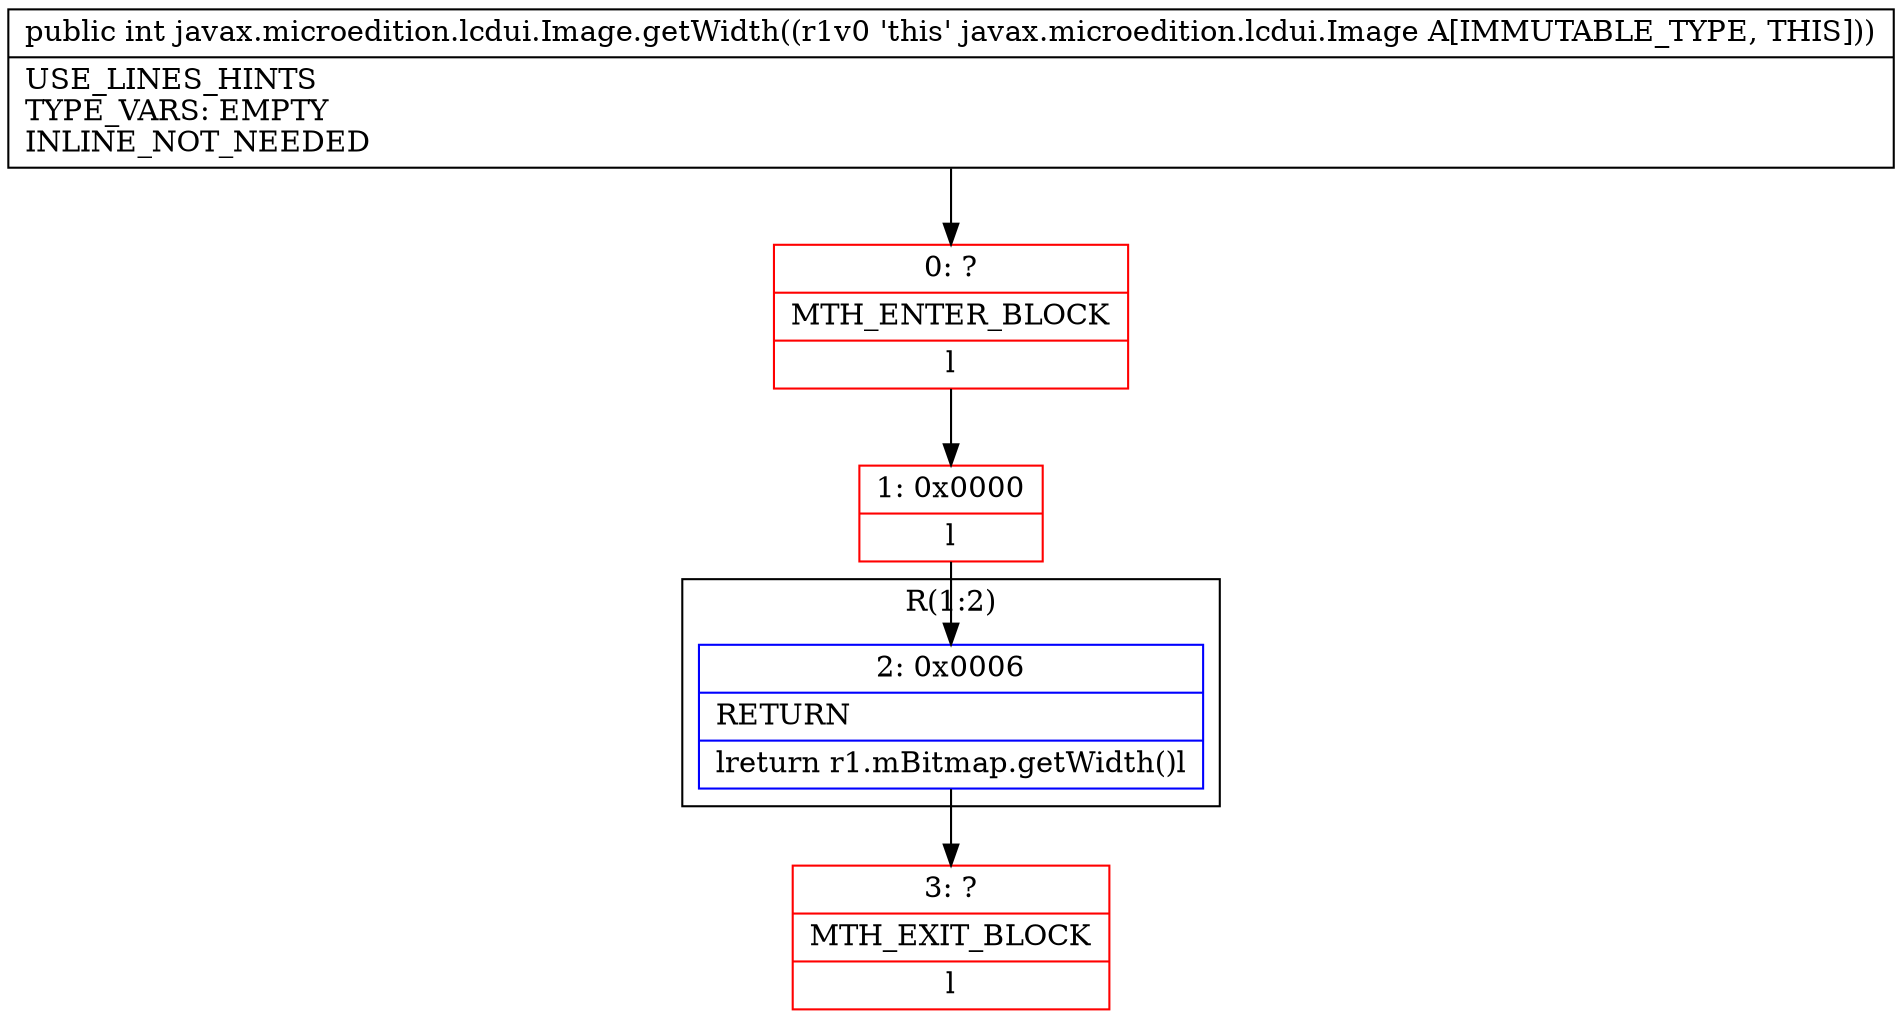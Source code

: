 digraph "CFG forjavax.microedition.lcdui.Image.getWidth()I" {
subgraph cluster_Region_1977963231 {
label = "R(1:2)";
node [shape=record,color=blue];
Node_2 [shape=record,label="{2\:\ 0x0006|RETURN\l|lreturn r1.mBitmap.getWidth()l}"];
}
Node_0 [shape=record,color=red,label="{0\:\ ?|MTH_ENTER_BLOCK\l|l}"];
Node_1 [shape=record,color=red,label="{1\:\ 0x0000|l}"];
Node_3 [shape=record,color=red,label="{3\:\ ?|MTH_EXIT_BLOCK\l|l}"];
MethodNode[shape=record,label="{public int javax.microedition.lcdui.Image.getWidth((r1v0 'this' javax.microedition.lcdui.Image A[IMMUTABLE_TYPE, THIS]))  | USE_LINES_HINTS\lTYPE_VARS: EMPTY\lINLINE_NOT_NEEDED\l}"];
MethodNode -> Node_0;
Node_2 -> Node_3;
Node_0 -> Node_1;
Node_1 -> Node_2;
}

